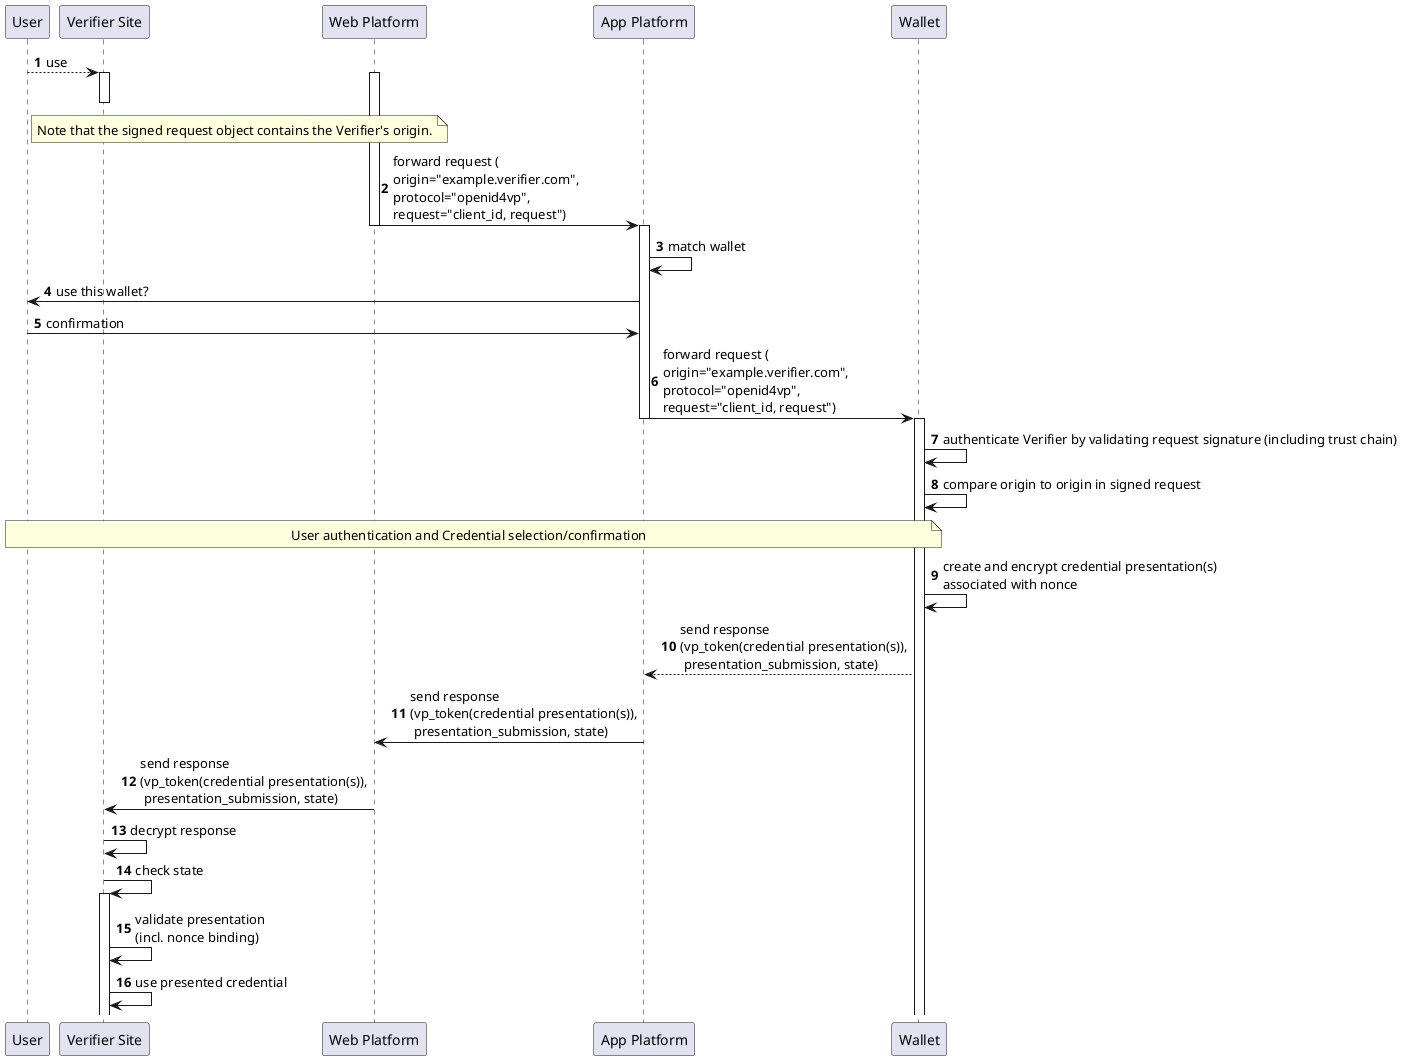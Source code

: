 ```plantuml
@startuml

autonumber

participant "User" as u

participant "Verifier Site" as r

participant "Web Platform" as wp

participant "App Platform" as ap

participant "Wallet" as w

u --> r : use
activate r

note over r,wp
    Note that the signed request object contains the Verifier's origin.
end note

deactivate r
activate wp

wp -> ap: forward request (\norigin="example.verifier.com",\nprotocol="openid4vp",\nrequest="client_id, request")
deactivate wp
activate ap

ap -> ap: match wallet
ap -> u: use this wallet?
u -> ap: confirmation

ap -> w: forward request (\norigin="example.verifier.com",\nprotocol="openid4vp",\nrequest="client_id, request")
deactivate ap

activate w
w -> w: authenticate Verifier by validating request signature (including trust chain)
w -> w: compare origin to origin in signed request

note over u, w: User authentication and Credential selection/confirmation

w -> w: create and encrypt credential presentation(s) \nassociated with nonce
w --> ap: send response \n(vp_token(credential presentation(s)),\n presentation_submission, state)
ap -> wp: send response \n(vp_token(credential presentation(s)),\n presentation_submission, state)
wp -> r: send response \n(vp_token(credential presentation(s)),\n presentation_submission, state)
r -> r: decrypt response
r -> r: check state
activate r
r -> r: validate presentation \n(incl. nonce binding)
r -> r: use presented credential 
@enduml
```
